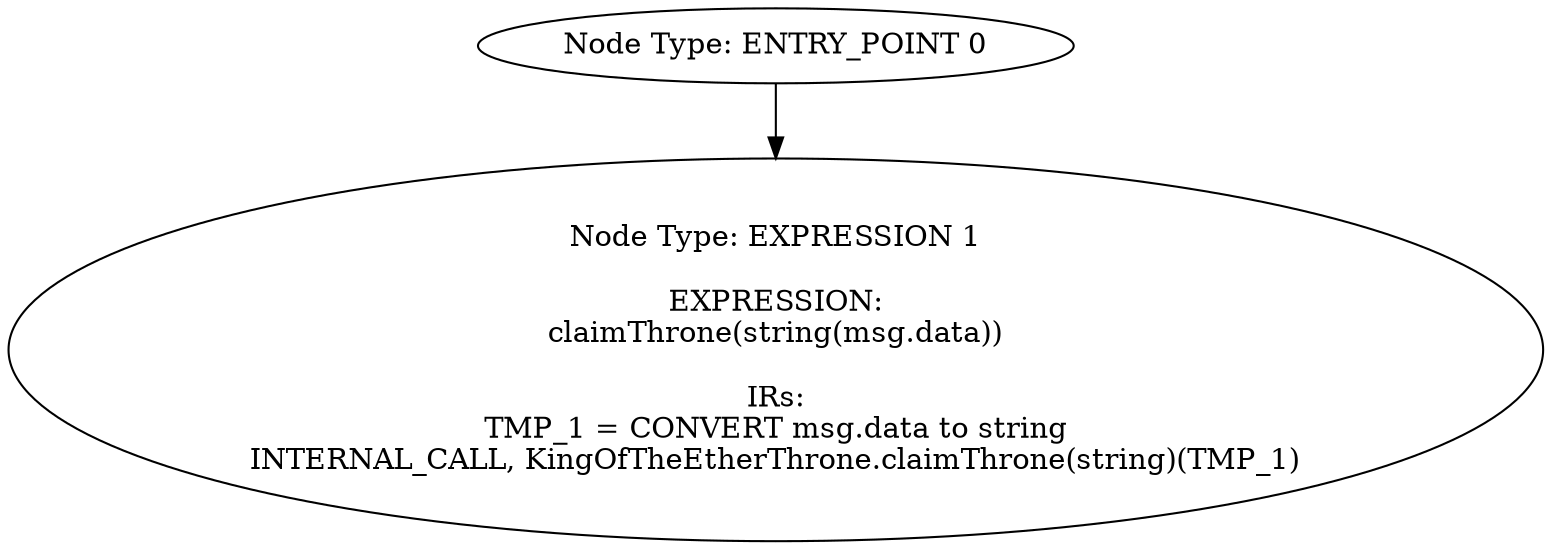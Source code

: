 digraph{
0[label="Node Type: ENTRY_POINT 0
"];
0->1;
1[label="Node Type: EXPRESSION 1

EXPRESSION:
claimThrone(string(msg.data))

IRs:
TMP_1 = CONVERT msg.data to string
INTERNAL_CALL, KingOfTheEtherThrone.claimThrone(string)(TMP_1)"];
}
